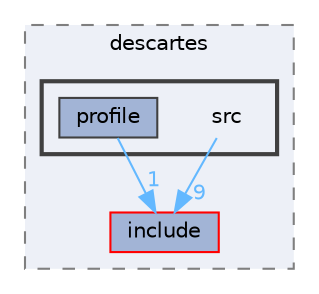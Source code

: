 digraph "tesseract_motion_planners/descartes/src"
{
 // LATEX_PDF_SIZE
  bgcolor="transparent";
  edge [fontname=Helvetica,fontsize=10,labelfontname=Helvetica,labelfontsize=10];
  node [fontname=Helvetica,fontsize=10,shape=box,height=0.2,width=0.4];
  compound=true
  subgraph clusterdir_d15a3238b4c5f1c57d6a204b77cc5dae {
    graph [ bgcolor="#edf0f7", pencolor="grey50", label="descartes", fontname=Helvetica,fontsize=10 style="filled,dashed", URL="dir_d15a3238b4c5f1c57d6a204b77cc5dae.html",tooltip=""]
  dir_e39da67bc73a5f380ce0e3be7dedcb78 [label="include", fillcolor="#a2b4d6", color="red", style="filled", URL="dir_e39da67bc73a5f380ce0e3be7dedcb78.html",tooltip=""];
  subgraph clusterdir_14f6dbf6794eb0f3e6d5c236f065e1d7 {
    graph [ bgcolor="#edf0f7", pencolor="grey25", label="", fontname=Helvetica,fontsize=10 style="filled,bold", URL="dir_14f6dbf6794eb0f3e6d5c236f065e1d7.html",tooltip=""]
    dir_14f6dbf6794eb0f3e6d5c236f065e1d7 [shape=plaintext, label="src"];
  dir_4031b446747f5641b33d4e126bbb5121 [label="profile", fillcolor="#a2b4d6", color="grey25", style="filled", URL="dir_4031b446747f5641b33d4e126bbb5121.html",tooltip=""];
  }
  }
  dir_14f6dbf6794eb0f3e6d5c236f065e1d7->dir_e39da67bc73a5f380ce0e3be7dedcb78 [headlabel="9", labeldistance=1.5 headhref="dir_000040_000011.html" color="steelblue1" fontcolor="steelblue1"];
  dir_4031b446747f5641b33d4e126bbb5121->dir_e39da67bc73a5f380ce0e3be7dedcb78 [headlabel="1", labeldistance=1.5 headhref="dir_000027_000011.html" color="steelblue1" fontcolor="steelblue1"];
}

